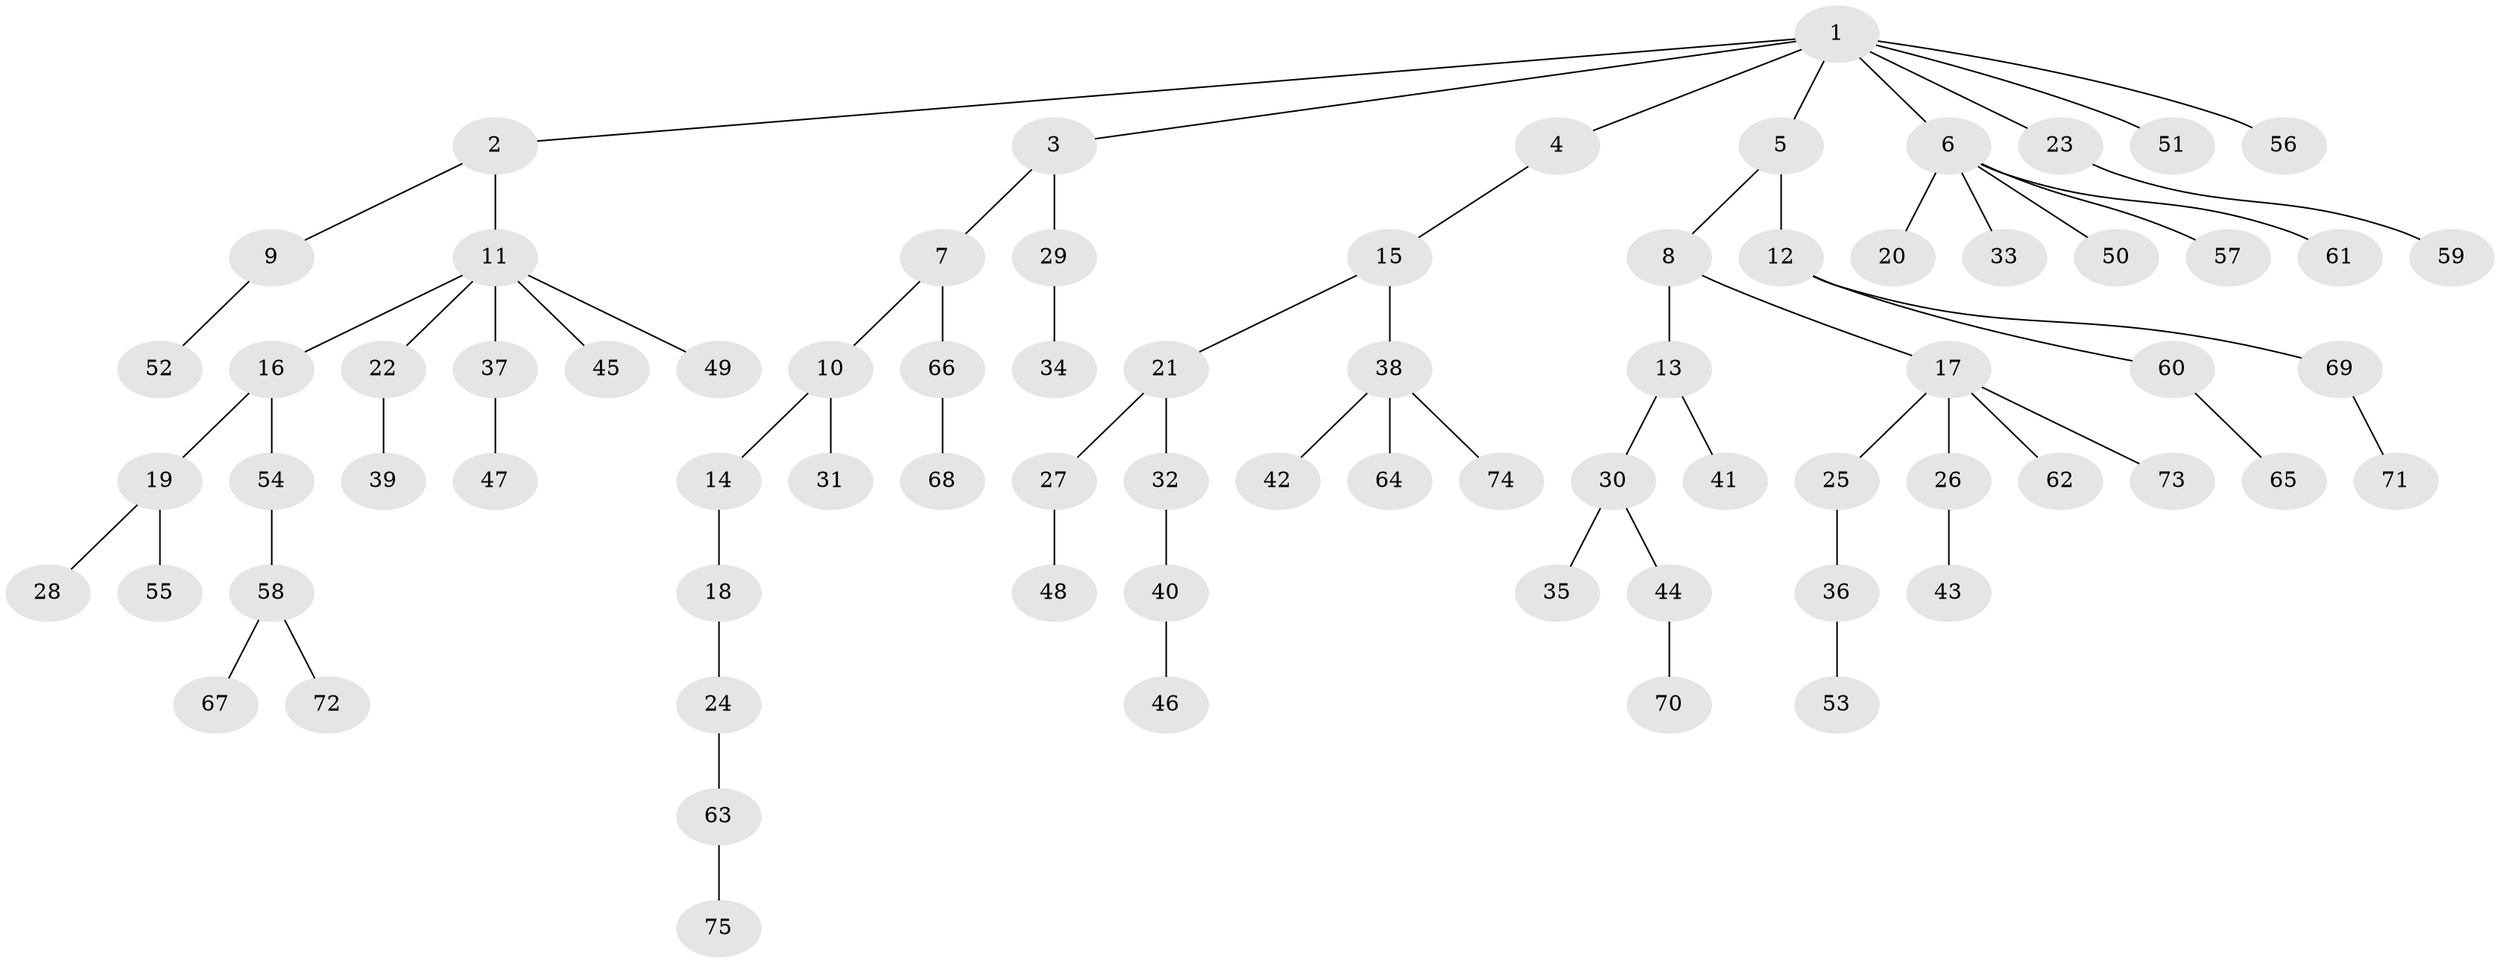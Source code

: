 // original degree distribution, {9: 0.009523809523809525, 3: 0.1523809523809524, 4: 0.0761904761904762, 6: 0.01904761904761905, 2: 0.21904761904761905, 7: 0.009523809523809525, 1: 0.5142857142857142}
// Generated by graph-tools (version 1.1) at 2025/51/03/04/25 22:51:59]
// undirected, 75 vertices, 74 edges
graph export_dot {
  node [color=gray90,style=filled];
  1;
  2;
  3;
  4;
  5;
  6;
  7;
  8;
  9;
  10;
  11;
  12;
  13;
  14;
  15;
  16;
  17;
  18;
  19;
  20;
  21;
  22;
  23;
  24;
  25;
  26;
  27;
  28;
  29;
  30;
  31;
  32;
  33;
  34;
  35;
  36;
  37;
  38;
  39;
  40;
  41;
  42;
  43;
  44;
  45;
  46;
  47;
  48;
  49;
  50;
  51;
  52;
  53;
  54;
  55;
  56;
  57;
  58;
  59;
  60;
  61;
  62;
  63;
  64;
  65;
  66;
  67;
  68;
  69;
  70;
  71;
  72;
  73;
  74;
  75;
  1 -- 2 [weight=1.0];
  1 -- 3 [weight=1.0];
  1 -- 4 [weight=1.0];
  1 -- 5 [weight=1.0];
  1 -- 6 [weight=1.0];
  1 -- 23 [weight=1.0];
  1 -- 51 [weight=1.0];
  1 -- 56 [weight=1.0];
  2 -- 9 [weight=1.0];
  2 -- 11 [weight=1.0];
  3 -- 7 [weight=1.0];
  3 -- 29 [weight=1.0];
  4 -- 15 [weight=1.0];
  5 -- 8 [weight=1.0];
  5 -- 12 [weight=1.0];
  6 -- 20 [weight=1.0];
  6 -- 33 [weight=1.0];
  6 -- 50 [weight=1.0];
  6 -- 57 [weight=1.0];
  6 -- 61 [weight=1.0];
  7 -- 10 [weight=1.0];
  7 -- 66 [weight=1.0];
  8 -- 13 [weight=1.0];
  8 -- 17 [weight=1.0];
  9 -- 52 [weight=1.0];
  10 -- 14 [weight=1.0];
  10 -- 31 [weight=1.0];
  11 -- 16 [weight=1.0];
  11 -- 22 [weight=1.0];
  11 -- 37 [weight=1.0];
  11 -- 45 [weight=1.0];
  11 -- 49 [weight=1.0];
  12 -- 60 [weight=1.0];
  12 -- 69 [weight=1.0];
  13 -- 30 [weight=1.0];
  13 -- 41 [weight=1.0];
  14 -- 18 [weight=1.0];
  15 -- 21 [weight=1.0];
  15 -- 38 [weight=1.0];
  16 -- 19 [weight=1.0];
  16 -- 54 [weight=1.0];
  17 -- 25 [weight=1.0];
  17 -- 26 [weight=1.0];
  17 -- 62 [weight=1.0];
  17 -- 73 [weight=1.0];
  18 -- 24 [weight=1.0];
  19 -- 28 [weight=1.0];
  19 -- 55 [weight=1.0];
  21 -- 27 [weight=1.0];
  21 -- 32 [weight=1.0];
  22 -- 39 [weight=1.0];
  23 -- 59 [weight=1.0];
  24 -- 63 [weight=1.0];
  25 -- 36 [weight=1.0];
  26 -- 43 [weight=1.0];
  27 -- 48 [weight=1.0];
  29 -- 34 [weight=1.0];
  30 -- 35 [weight=1.0];
  30 -- 44 [weight=1.0];
  32 -- 40 [weight=1.0];
  36 -- 53 [weight=1.0];
  37 -- 47 [weight=1.0];
  38 -- 42 [weight=1.0];
  38 -- 64 [weight=1.0];
  38 -- 74 [weight=1.0];
  40 -- 46 [weight=1.0];
  44 -- 70 [weight=1.0];
  54 -- 58 [weight=1.0];
  58 -- 67 [weight=1.0];
  58 -- 72 [weight=1.0];
  60 -- 65 [weight=1.0];
  63 -- 75 [weight=1.0];
  66 -- 68 [weight=1.0];
  69 -- 71 [weight=1.0];
}
